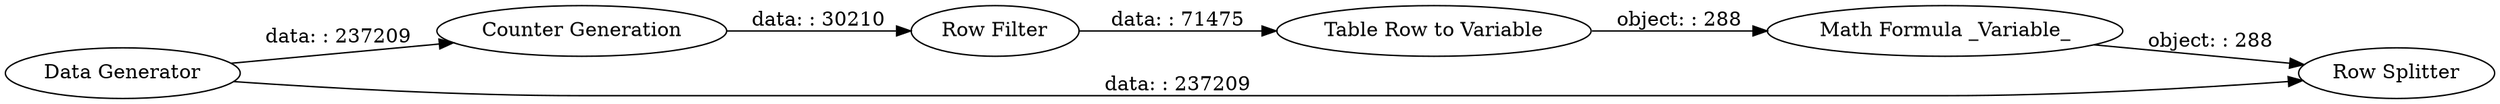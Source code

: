 digraph {
	"2743454650454842067_6" [label="Math Formula _Variable_"]
	"2743454650454842067_3" [label="Row Filter"]
	"2743454650454842067_4" [label="Table Row to Variable"]
	"2743454650454842067_2" [label="Counter Generation"]
	"2743454650454842067_5" [label="Row Splitter"]
	"2743454650454842067_1" [label="Data Generator"]
	"2743454650454842067_1" -> "2743454650454842067_2" [label="data: : 237209"]
	"2743454650454842067_3" -> "2743454650454842067_4" [label="data: : 71475"]
	"2743454650454842067_2" -> "2743454650454842067_3" [label="data: : 30210"]
	"2743454650454842067_1" -> "2743454650454842067_5" [label="data: : 237209"]
	"2743454650454842067_4" -> "2743454650454842067_6" [label="object: : 288"]
	"2743454650454842067_6" -> "2743454650454842067_5" [label="object: : 288"]
	rankdir=LR
}
